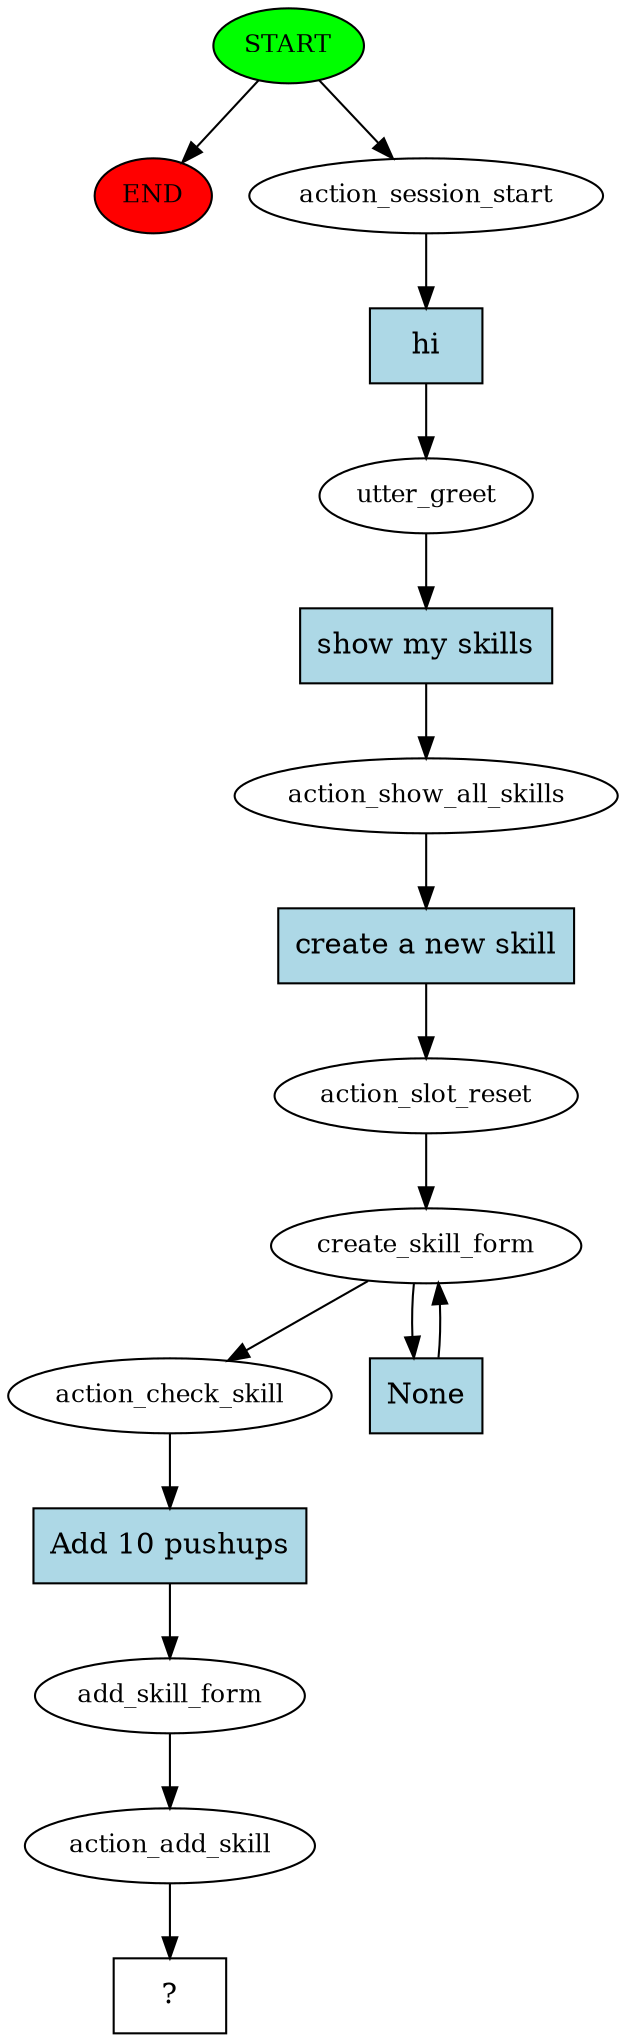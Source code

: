 digraph  {
0 [class="start active", fillcolor=green, fontsize=12, label=START, style=filled];
"-1" [class=end, fillcolor=red, fontsize=12, label=END, style=filled];
1 [class=active, fontsize=12, label=action_session_start];
2 [class=active, fontsize=12, label=utter_greet];
3 [class=active, fontsize=12, label=action_show_all_skills];
4 [class=active, fontsize=12, label=action_slot_reset];
5 [class=active, fontsize=12, label=create_skill_form];
9 [class=active, fontsize=12, label=action_check_skill];
10 [class=active, fontsize=12, label=add_skill_form];
11 [class=active, fontsize=12, label=action_add_skill];
12 [class="intent dashed active", label="  ?  ", shape=rect];
13 [class="intent active", fillcolor=lightblue, label=hi, shape=rect, style=filled];
14 [class="intent active", fillcolor=lightblue, label="show my skills", shape=rect, style=filled];
15 [class="intent active", fillcolor=lightblue, label="create a new skill", shape=rect, style=filled];
16 [class="intent active", fillcolor=lightblue, label=None, shape=rect, style=filled];
17 [class="intent active", fillcolor=lightblue, label="Add 10 pushups", shape=rect, style=filled];
0 -> "-1"  [class="", key=NONE, label=""];
0 -> 1  [class=active, key=NONE, label=""];
1 -> 13  [class=active, key=0];
2 -> 14  [class=active, key=0];
3 -> 15  [class=active, key=0];
4 -> 5  [class=active, key=NONE, label=""];
5 -> 9  [class=active, key=NONE, label=""];
5 -> 16  [class=active, key=0];
9 -> 17  [class=active, key=0];
10 -> 11  [class=active, key=NONE, label=""];
11 -> 12  [class=active, key=NONE, label=""];
13 -> 2  [class=active, key=0];
14 -> 3  [class=active, key=0];
15 -> 4  [class=active, key=0];
16 -> 5  [class=active, key=0];
17 -> 10  [class=active, key=0];
}
